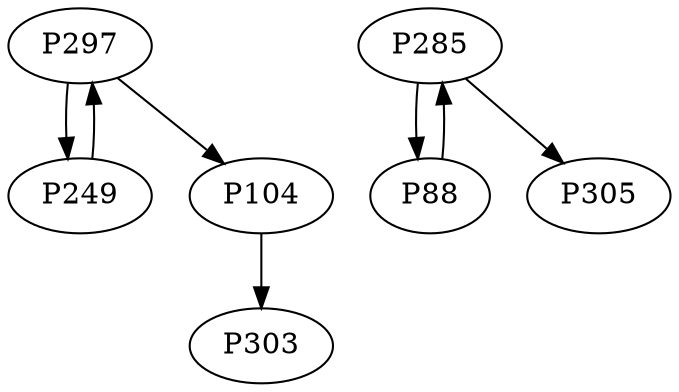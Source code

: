 digraph {
	P297 -> P249
	P285 -> P88
	P104 -> P303
	P88 -> P285
	P285 -> P305
	P249 -> P297
	P297 -> P104
}